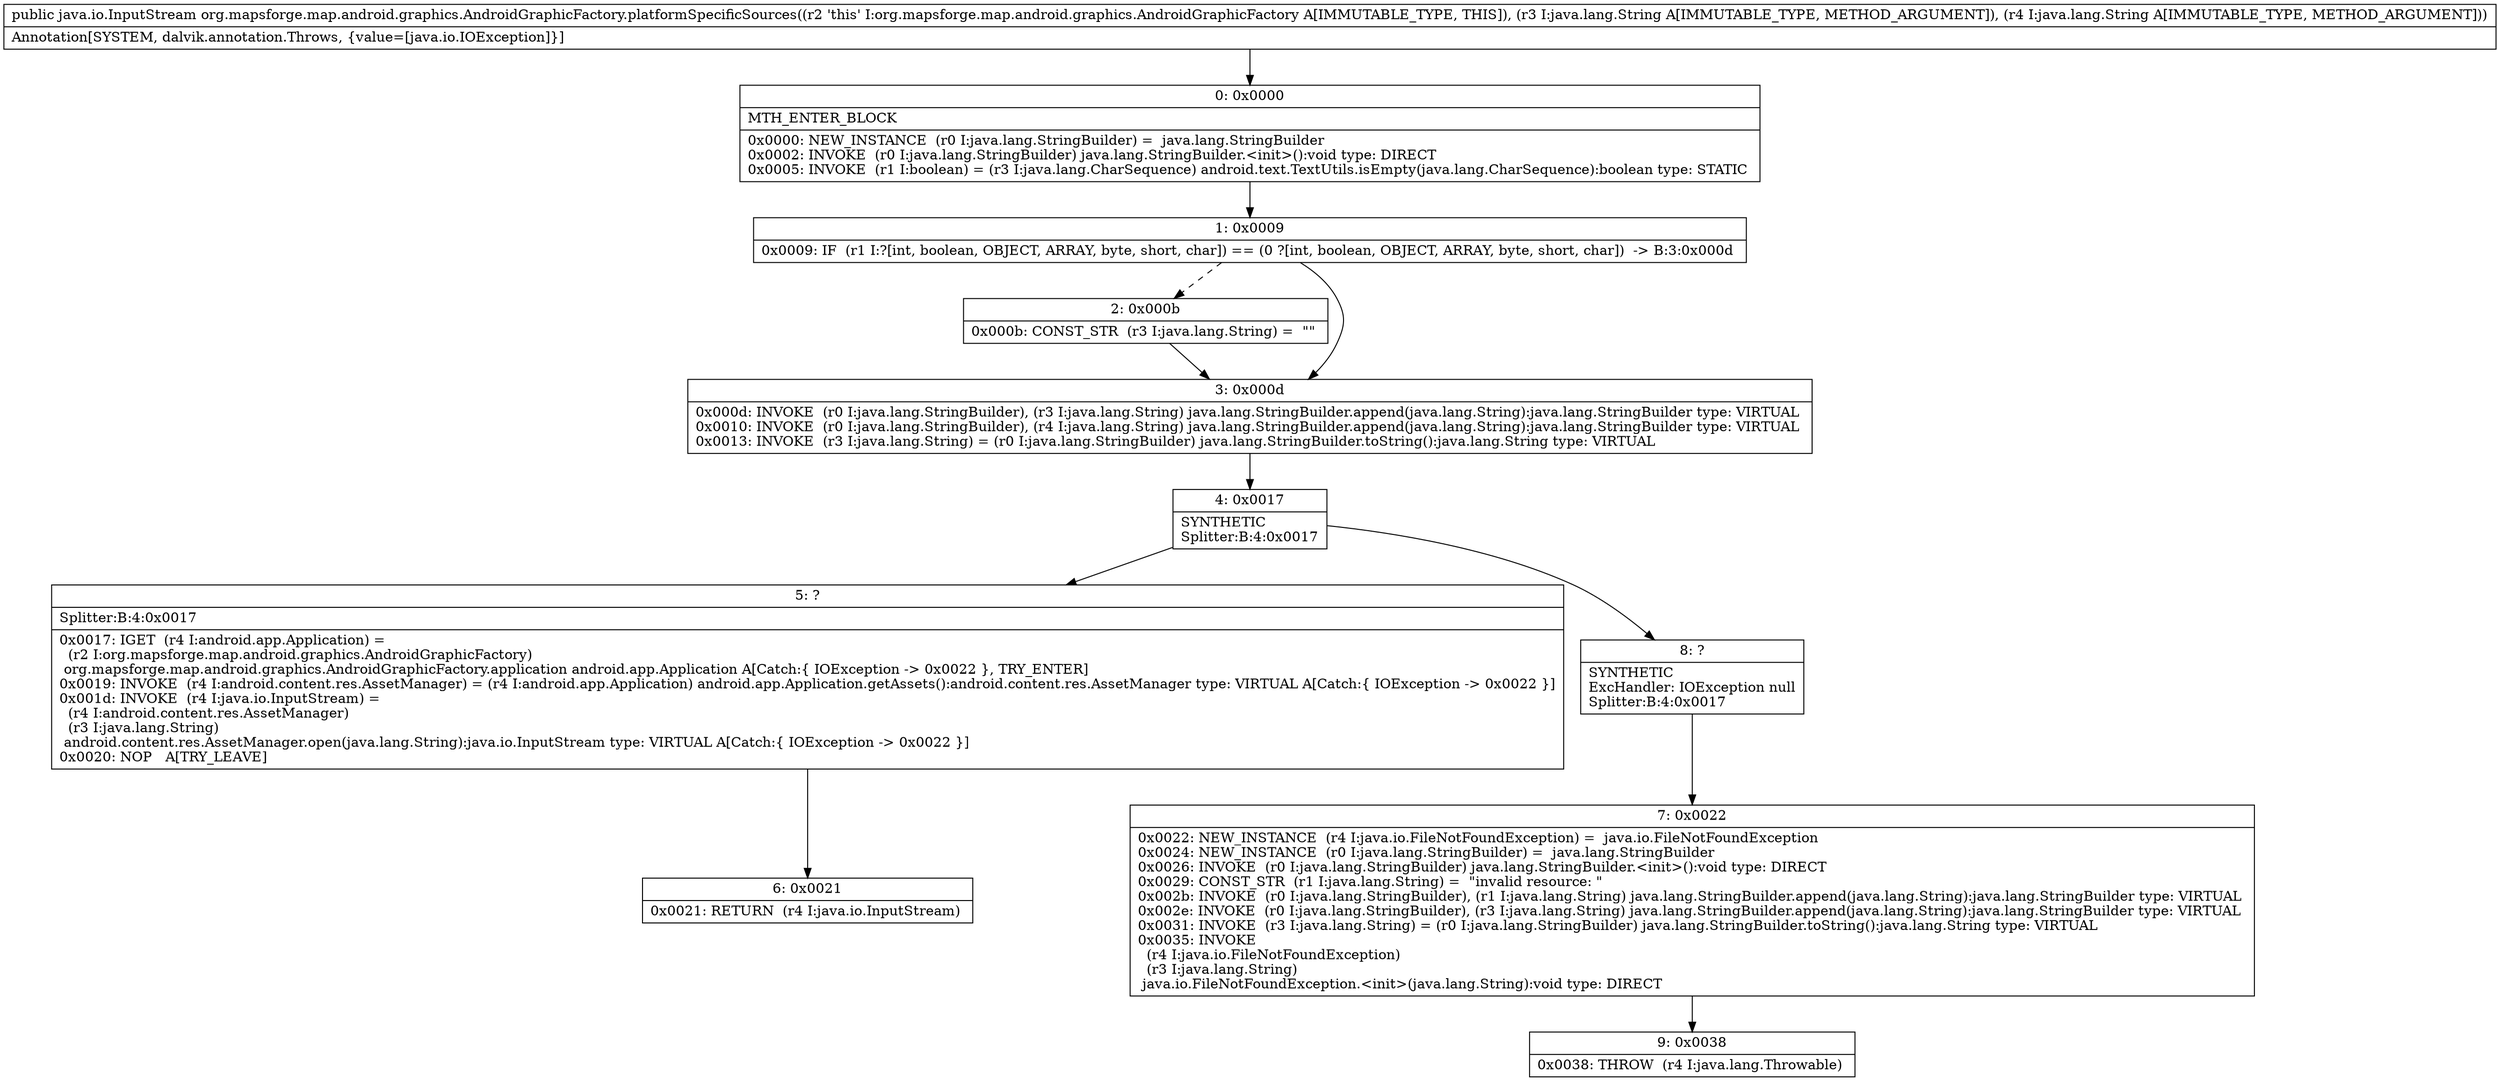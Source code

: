 digraph "CFG fororg.mapsforge.map.android.graphics.AndroidGraphicFactory.platformSpecificSources(Ljava\/lang\/String;Ljava\/lang\/String;)Ljava\/io\/InputStream;" {
Node_0 [shape=record,label="{0\:\ 0x0000|MTH_ENTER_BLOCK\l|0x0000: NEW_INSTANCE  (r0 I:java.lang.StringBuilder) =  java.lang.StringBuilder \l0x0002: INVOKE  (r0 I:java.lang.StringBuilder) java.lang.StringBuilder.\<init\>():void type: DIRECT \l0x0005: INVOKE  (r1 I:boolean) = (r3 I:java.lang.CharSequence) android.text.TextUtils.isEmpty(java.lang.CharSequence):boolean type: STATIC \l}"];
Node_1 [shape=record,label="{1\:\ 0x0009|0x0009: IF  (r1 I:?[int, boolean, OBJECT, ARRAY, byte, short, char]) == (0 ?[int, boolean, OBJECT, ARRAY, byte, short, char])  \-\> B:3:0x000d \l}"];
Node_2 [shape=record,label="{2\:\ 0x000b|0x000b: CONST_STR  (r3 I:java.lang.String) =  \"\" \l}"];
Node_3 [shape=record,label="{3\:\ 0x000d|0x000d: INVOKE  (r0 I:java.lang.StringBuilder), (r3 I:java.lang.String) java.lang.StringBuilder.append(java.lang.String):java.lang.StringBuilder type: VIRTUAL \l0x0010: INVOKE  (r0 I:java.lang.StringBuilder), (r4 I:java.lang.String) java.lang.StringBuilder.append(java.lang.String):java.lang.StringBuilder type: VIRTUAL \l0x0013: INVOKE  (r3 I:java.lang.String) = (r0 I:java.lang.StringBuilder) java.lang.StringBuilder.toString():java.lang.String type: VIRTUAL \l}"];
Node_4 [shape=record,label="{4\:\ 0x0017|SYNTHETIC\lSplitter:B:4:0x0017\l}"];
Node_5 [shape=record,label="{5\:\ ?|Splitter:B:4:0x0017\l|0x0017: IGET  (r4 I:android.app.Application) = \l  (r2 I:org.mapsforge.map.android.graphics.AndroidGraphicFactory)\l org.mapsforge.map.android.graphics.AndroidGraphicFactory.application android.app.Application A[Catch:\{ IOException \-\> 0x0022 \}, TRY_ENTER]\l0x0019: INVOKE  (r4 I:android.content.res.AssetManager) = (r4 I:android.app.Application) android.app.Application.getAssets():android.content.res.AssetManager type: VIRTUAL A[Catch:\{ IOException \-\> 0x0022 \}]\l0x001d: INVOKE  (r4 I:java.io.InputStream) = \l  (r4 I:android.content.res.AssetManager)\l  (r3 I:java.lang.String)\l android.content.res.AssetManager.open(java.lang.String):java.io.InputStream type: VIRTUAL A[Catch:\{ IOException \-\> 0x0022 \}]\l0x0020: NOP   A[TRY_LEAVE]\l}"];
Node_6 [shape=record,label="{6\:\ 0x0021|0x0021: RETURN  (r4 I:java.io.InputStream) \l}"];
Node_7 [shape=record,label="{7\:\ 0x0022|0x0022: NEW_INSTANCE  (r4 I:java.io.FileNotFoundException) =  java.io.FileNotFoundException \l0x0024: NEW_INSTANCE  (r0 I:java.lang.StringBuilder) =  java.lang.StringBuilder \l0x0026: INVOKE  (r0 I:java.lang.StringBuilder) java.lang.StringBuilder.\<init\>():void type: DIRECT \l0x0029: CONST_STR  (r1 I:java.lang.String) =  \"invalid resource: \" \l0x002b: INVOKE  (r0 I:java.lang.StringBuilder), (r1 I:java.lang.String) java.lang.StringBuilder.append(java.lang.String):java.lang.StringBuilder type: VIRTUAL \l0x002e: INVOKE  (r0 I:java.lang.StringBuilder), (r3 I:java.lang.String) java.lang.StringBuilder.append(java.lang.String):java.lang.StringBuilder type: VIRTUAL \l0x0031: INVOKE  (r3 I:java.lang.String) = (r0 I:java.lang.StringBuilder) java.lang.StringBuilder.toString():java.lang.String type: VIRTUAL \l0x0035: INVOKE  \l  (r4 I:java.io.FileNotFoundException)\l  (r3 I:java.lang.String)\l java.io.FileNotFoundException.\<init\>(java.lang.String):void type: DIRECT \l}"];
Node_8 [shape=record,label="{8\:\ ?|SYNTHETIC\lExcHandler: IOException null\lSplitter:B:4:0x0017\l}"];
Node_9 [shape=record,label="{9\:\ 0x0038|0x0038: THROW  (r4 I:java.lang.Throwable) \l}"];
MethodNode[shape=record,label="{public java.io.InputStream org.mapsforge.map.android.graphics.AndroidGraphicFactory.platformSpecificSources((r2 'this' I:org.mapsforge.map.android.graphics.AndroidGraphicFactory A[IMMUTABLE_TYPE, THIS]), (r3 I:java.lang.String A[IMMUTABLE_TYPE, METHOD_ARGUMENT]), (r4 I:java.lang.String A[IMMUTABLE_TYPE, METHOD_ARGUMENT]))  | Annotation[SYSTEM, dalvik.annotation.Throws, \{value=[java.io.IOException]\}]\l}"];
MethodNode -> Node_0;
Node_0 -> Node_1;
Node_1 -> Node_2[style=dashed];
Node_1 -> Node_3;
Node_2 -> Node_3;
Node_3 -> Node_4;
Node_4 -> Node_5;
Node_4 -> Node_8;
Node_5 -> Node_6;
Node_7 -> Node_9;
Node_8 -> Node_7;
}


